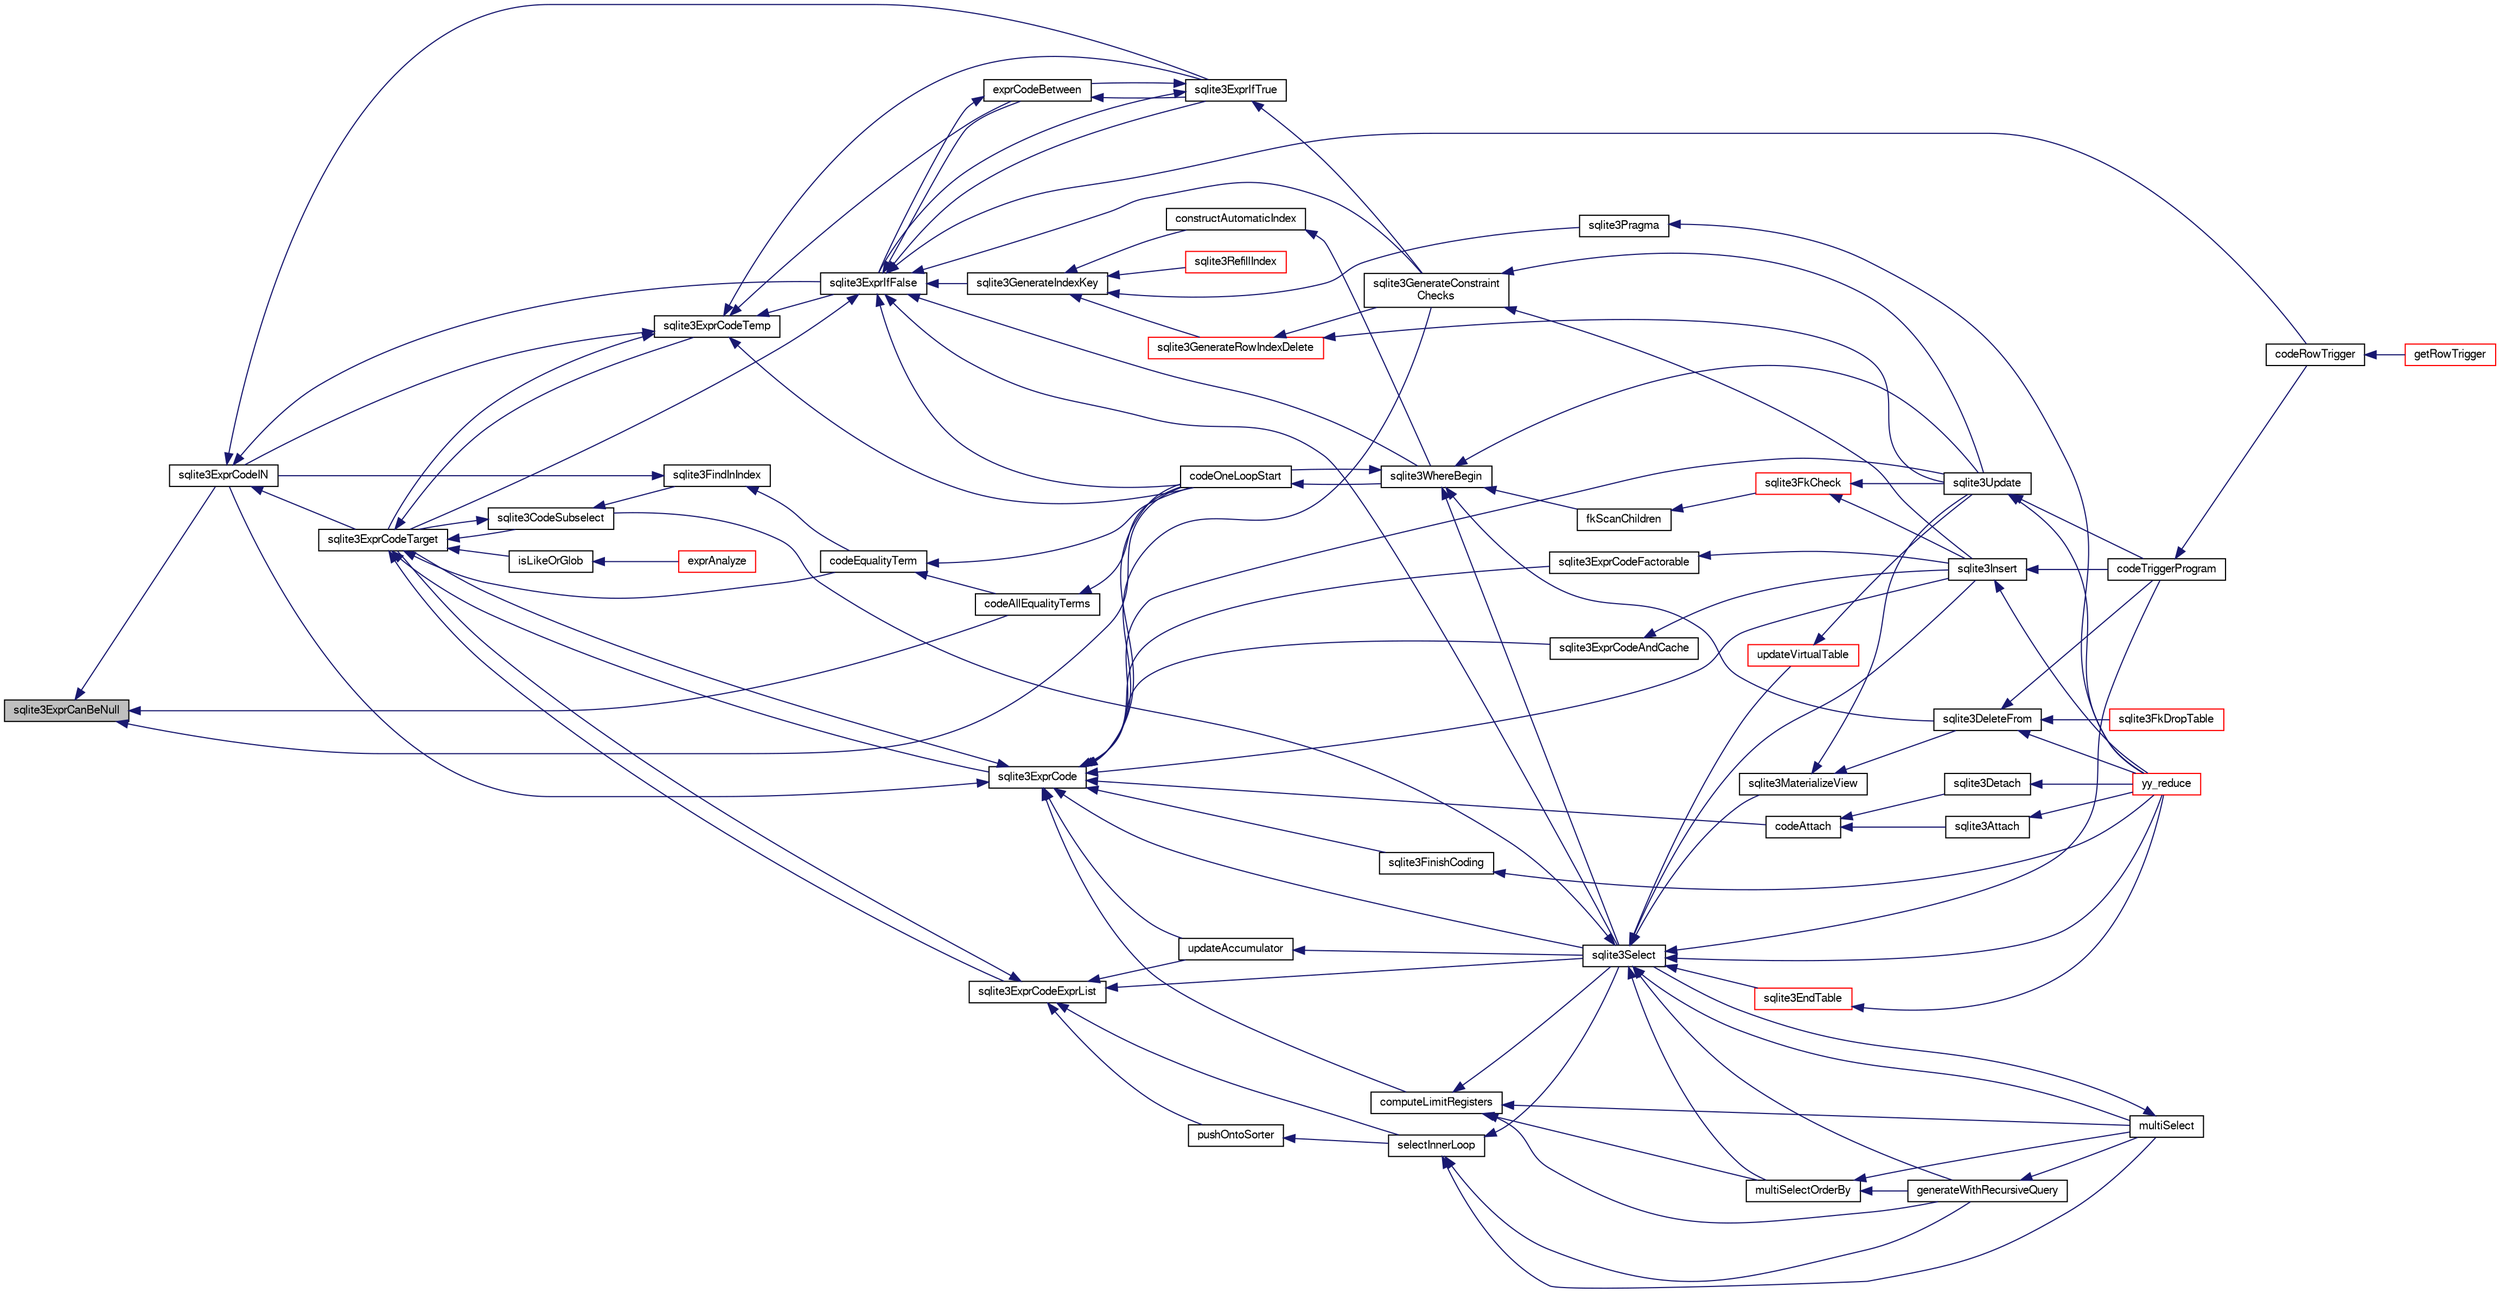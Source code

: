 digraph "sqlite3ExprCanBeNull"
{
  edge [fontname="FreeSans",fontsize="10",labelfontname="FreeSans",labelfontsize="10"];
  node [fontname="FreeSans",fontsize="10",shape=record];
  rankdir="LR";
  Node515984 [label="sqlite3ExprCanBeNull",height=0.2,width=0.4,color="black", fillcolor="grey75", style="filled", fontcolor="black"];
  Node515984 -> Node515985 [dir="back",color="midnightblue",fontsize="10",style="solid",fontname="FreeSans"];
  Node515985 [label="sqlite3ExprCodeIN",height=0.2,width=0.4,color="black", fillcolor="white", style="filled",URL="$sqlite3_8c.html#ad9cf4f5b5ffb90c24a4a0900c8626193"];
  Node515985 -> Node515986 [dir="back",color="midnightblue",fontsize="10",style="solid",fontname="FreeSans"];
  Node515986 [label="sqlite3ExprCodeTarget",height=0.2,width=0.4,color="black", fillcolor="white", style="filled",URL="$sqlite3_8c.html#a4f308397a0a3ed299ed31aaa1ae2a293"];
  Node515986 -> Node515987 [dir="back",color="midnightblue",fontsize="10",style="solid",fontname="FreeSans"];
  Node515987 [label="sqlite3CodeSubselect",height=0.2,width=0.4,color="black", fillcolor="white", style="filled",URL="$sqlite3_8c.html#aa69b46d2204a1d1b110107a1be12ee0c"];
  Node515987 -> Node515988 [dir="back",color="midnightblue",fontsize="10",style="solid",fontname="FreeSans"];
  Node515988 [label="sqlite3FindInIndex",height=0.2,width=0.4,color="black", fillcolor="white", style="filled",URL="$sqlite3_8c.html#af7d8c56ab0231f44bb5f87b3fafeffb2"];
  Node515988 -> Node515985 [dir="back",color="midnightblue",fontsize="10",style="solid",fontname="FreeSans"];
  Node515988 -> Node515989 [dir="back",color="midnightblue",fontsize="10",style="solid",fontname="FreeSans"];
  Node515989 [label="codeEqualityTerm",height=0.2,width=0.4,color="black", fillcolor="white", style="filled",URL="$sqlite3_8c.html#ad88a57073f031452c9843e97f15acc47"];
  Node515989 -> Node515990 [dir="back",color="midnightblue",fontsize="10",style="solid",fontname="FreeSans"];
  Node515990 [label="codeAllEqualityTerms",height=0.2,width=0.4,color="black", fillcolor="white", style="filled",URL="$sqlite3_8c.html#a3095598b812500a4efe41bf17cd49381"];
  Node515990 -> Node515991 [dir="back",color="midnightblue",fontsize="10",style="solid",fontname="FreeSans"];
  Node515991 [label="codeOneLoopStart",height=0.2,width=0.4,color="black", fillcolor="white", style="filled",URL="$sqlite3_8c.html#aa868875120b151c169cc79139ed6e008"];
  Node515991 -> Node515992 [dir="back",color="midnightblue",fontsize="10",style="solid",fontname="FreeSans"];
  Node515992 [label="sqlite3WhereBegin",height=0.2,width=0.4,color="black", fillcolor="white", style="filled",URL="$sqlite3_8c.html#acad049f5c9a96a8118cffd5e5ce89f7c"];
  Node515992 -> Node515993 [dir="back",color="midnightblue",fontsize="10",style="solid",fontname="FreeSans"];
  Node515993 [label="sqlite3DeleteFrom",height=0.2,width=0.4,color="black", fillcolor="white", style="filled",URL="$sqlite3_8c.html#ab9b4b45349188b49eabb23f94608a091"];
  Node515993 -> Node515994 [dir="back",color="midnightblue",fontsize="10",style="solid",fontname="FreeSans"];
  Node515994 [label="sqlite3FkDropTable",height=0.2,width=0.4,color="red", fillcolor="white", style="filled",URL="$sqlite3_8c.html#a1218c6fc74e89152ceaa4760e82f5ef9"];
  Node515993 -> Node515998 [dir="back",color="midnightblue",fontsize="10",style="solid",fontname="FreeSans"];
  Node515998 [label="codeTriggerProgram",height=0.2,width=0.4,color="black", fillcolor="white", style="filled",URL="$sqlite3_8c.html#a120801f59d9281d201d2ff4b2606836e"];
  Node515998 -> Node515999 [dir="back",color="midnightblue",fontsize="10",style="solid",fontname="FreeSans"];
  Node515999 [label="codeRowTrigger",height=0.2,width=0.4,color="black", fillcolor="white", style="filled",URL="$sqlite3_8c.html#a463cea5aaaf388b560b206570a0022fc"];
  Node515999 -> Node516000 [dir="back",color="midnightblue",fontsize="10",style="solid",fontname="FreeSans"];
  Node516000 [label="getRowTrigger",height=0.2,width=0.4,color="red", fillcolor="white", style="filled",URL="$sqlite3_8c.html#a69626ef20b540d1a2b19cf56f3f45689"];
  Node515993 -> Node515996 [dir="back",color="midnightblue",fontsize="10",style="solid",fontname="FreeSans"];
  Node515996 [label="yy_reduce",height=0.2,width=0.4,color="red", fillcolor="white", style="filled",URL="$sqlite3_8c.html#a7c419a9b25711c666a9a2449ef377f14"];
  Node515992 -> Node516009 [dir="back",color="midnightblue",fontsize="10",style="solid",fontname="FreeSans"];
  Node516009 [label="fkScanChildren",height=0.2,width=0.4,color="black", fillcolor="white", style="filled",URL="$sqlite3_8c.html#a67c9dcb484336b3155e7a82a037d4691"];
  Node516009 -> Node516010 [dir="back",color="midnightblue",fontsize="10",style="solid",fontname="FreeSans"];
  Node516010 [label="sqlite3FkCheck",height=0.2,width=0.4,color="red", fillcolor="white", style="filled",URL="$sqlite3_8c.html#aa38fb76c7d6f48f19772877a41703b92"];
  Node516010 -> Node516005 [dir="back",color="midnightblue",fontsize="10",style="solid",fontname="FreeSans"];
  Node516005 [label="sqlite3Insert",height=0.2,width=0.4,color="black", fillcolor="white", style="filled",URL="$sqlite3_8c.html#a5b17c9c2000bae6bdff8e6be48d7dc2b"];
  Node516005 -> Node515998 [dir="back",color="midnightblue",fontsize="10",style="solid",fontname="FreeSans"];
  Node516005 -> Node515996 [dir="back",color="midnightblue",fontsize="10",style="solid",fontname="FreeSans"];
  Node516010 -> Node516006 [dir="back",color="midnightblue",fontsize="10",style="solid",fontname="FreeSans"];
  Node516006 [label="sqlite3Update",height=0.2,width=0.4,color="black", fillcolor="white", style="filled",URL="$sqlite3_8c.html#ac5aa67c46e8cc8174566fabe6809fafa"];
  Node516006 -> Node515998 [dir="back",color="midnightblue",fontsize="10",style="solid",fontname="FreeSans"];
  Node516006 -> Node515996 [dir="back",color="midnightblue",fontsize="10",style="solid",fontname="FreeSans"];
  Node515992 -> Node516011 [dir="back",color="midnightblue",fontsize="10",style="solid",fontname="FreeSans"];
  Node516011 [label="sqlite3Select",height=0.2,width=0.4,color="black", fillcolor="white", style="filled",URL="$sqlite3_8c.html#a2465ee8c956209ba4b272477b7c21a45"];
  Node516011 -> Node515987 [dir="back",color="midnightblue",fontsize="10",style="solid",fontname="FreeSans"];
  Node516011 -> Node516012 [dir="back",color="midnightblue",fontsize="10",style="solid",fontname="FreeSans"];
  Node516012 [label="sqlite3EndTable",height=0.2,width=0.4,color="red", fillcolor="white", style="filled",URL="$sqlite3_8c.html#a7b5f2c66c0f0b6f819d970ca389768b0"];
  Node516012 -> Node515996 [dir="back",color="midnightblue",fontsize="10",style="solid",fontname="FreeSans"];
  Node516011 -> Node516014 [dir="back",color="midnightblue",fontsize="10",style="solid",fontname="FreeSans"];
  Node516014 [label="sqlite3MaterializeView",height=0.2,width=0.4,color="black", fillcolor="white", style="filled",URL="$sqlite3_8c.html#a4557984b0b75f998fb0c3f231c9b1def"];
  Node516014 -> Node515993 [dir="back",color="midnightblue",fontsize="10",style="solid",fontname="FreeSans"];
  Node516014 -> Node516006 [dir="back",color="midnightblue",fontsize="10",style="solid",fontname="FreeSans"];
  Node516011 -> Node516005 [dir="back",color="midnightblue",fontsize="10",style="solid",fontname="FreeSans"];
  Node516011 -> Node516015 [dir="back",color="midnightblue",fontsize="10",style="solid",fontname="FreeSans"];
  Node516015 [label="generateWithRecursiveQuery",height=0.2,width=0.4,color="black", fillcolor="white", style="filled",URL="$sqlite3_8c.html#ade2c3663fa9c3b9676507984b9483942"];
  Node516015 -> Node516016 [dir="back",color="midnightblue",fontsize="10",style="solid",fontname="FreeSans"];
  Node516016 [label="multiSelect",height=0.2,width=0.4,color="black", fillcolor="white", style="filled",URL="$sqlite3_8c.html#a6456c61f3d9b2389738753cedfa24fa7"];
  Node516016 -> Node516011 [dir="back",color="midnightblue",fontsize="10",style="solid",fontname="FreeSans"];
  Node516011 -> Node516016 [dir="back",color="midnightblue",fontsize="10",style="solid",fontname="FreeSans"];
  Node516011 -> Node516017 [dir="back",color="midnightblue",fontsize="10",style="solid",fontname="FreeSans"];
  Node516017 [label="multiSelectOrderBy",height=0.2,width=0.4,color="black", fillcolor="white", style="filled",URL="$sqlite3_8c.html#afcdb8488c6f4dfdadaf9f04bca35b808"];
  Node516017 -> Node516015 [dir="back",color="midnightblue",fontsize="10",style="solid",fontname="FreeSans"];
  Node516017 -> Node516016 [dir="back",color="midnightblue",fontsize="10",style="solid",fontname="FreeSans"];
  Node516011 -> Node515998 [dir="back",color="midnightblue",fontsize="10",style="solid",fontname="FreeSans"];
  Node516011 -> Node516018 [dir="back",color="midnightblue",fontsize="10",style="solid",fontname="FreeSans"];
  Node516018 [label="updateVirtualTable",height=0.2,width=0.4,color="red", fillcolor="white", style="filled",URL="$sqlite3_8c.html#a740220531db9293c39a2cdd7da3f74e1"];
  Node516018 -> Node516006 [dir="back",color="midnightblue",fontsize="10",style="solid",fontname="FreeSans"];
  Node516011 -> Node515996 [dir="back",color="midnightblue",fontsize="10",style="solid",fontname="FreeSans"];
  Node515992 -> Node516006 [dir="back",color="midnightblue",fontsize="10",style="solid",fontname="FreeSans"];
  Node515992 -> Node515991 [dir="back",color="midnightblue",fontsize="10",style="solid",fontname="FreeSans"];
  Node515989 -> Node515991 [dir="back",color="midnightblue",fontsize="10",style="solid",fontname="FreeSans"];
  Node515987 -> Node515986 [dir="back",color="midnightblue",fontsize="10",style="solid",fontname="FreeSans"];
  Node515986 -> Node516019 [dir="back",color="midnightblue",fontsize="10",style="solid",fontname="FreeSans"];
  Node516019 [label="sqlite3ExprCodeTemp",height=0.2,width=0.4,color="black", fillcolor="white", style="filled",URL="$sqlite3_8c.html#a3bc5c1ccb3c5851847e2aeb4a84ae1fc"];
  Node516019 -> Node515985 [dir="back",color="midnightblue",fontsize="10",style="solid",fontname="FreeSans"];
  Node516019 -> Node515986 [dir="back",color="midnightblue",fontsize="10",style="solid",fontname="FreeSans"];
  Node516019 -> Node516020 [dir="back",color="midnightblue",fontsize="10",style="solid",fontname="FreeSans"];
  Node516020 [label="exprCodeBetween",height=0.2,width=0.4,color="black", fillcolor="white", style="filled",URL="$sqlite3_8c.html#abd053493214542bca8f406f42145d173"];
  Node516020 -> Node516021 [dir="back",color="midnightblue",fontsize="10",style="solid",fontname="FreeSans"];
  Node516021 [label="sqlite3ExprIfTrue",height=0.2,width=0.4,color="black", fillcolor="white", style="filled",URL="$sqlite3_8c.html#ad93a55237c23e1b743ab1f59df1a1444"];
  Node516021 -> Node516020 [dir="back",color="midnightblue",fontsize="10",style="solid",fontname="FreeSans"];
  Node516021 -> Node516022 [dir="back",color="midnightblue",fontsize="10",style="solid",fontname="FreeSans"];
  Node516022 [label="sqlite3ExprIfFalse",height=0.2,width=0.4,color="black", fillcolor="white", style="filled",URL="$sqlite3_8c.html#af97ecccb5d56e321e118414b08f65b71"];
  Node516022 -> Node515986 [dir="back",color="midnightblue",fontsize="10",style="solid",fontname="FreeSans"];
  Node516022 -> Node516020 [dir="back",color="midnightblue",fontsize="10",style="solid",fontname="FreeSans"];
  Node516022 -> Node516021 [dir="back",color="midnightblue",fontsize="10",style="solid",fontname="FreeSans"];
  Node516022 -> Node516023 [dir="back",color="midnightblue",fontsize="10",style="solid",fontname="FreeSans"];
  Node516023 [label="sqlite3GenerateIndexKey",height=0.2,width=0.4,color="black", fillcolor="white", style="filled",URL="$sqlite3_8c.html#ab85ac93d5c5e6760f45f07897be7f272"];
  Node516023 -> Node516024 [dir="back",color="midnightblue",fontsize="10",style="solid",fontname="FreeSans"];
  Node516024 [label="sqlite3RefillIndex",height=0.2,width=0.4,color="red", fillcolor="white", style="filled",URL="$sqlite3_8c.html#a17be5b679d9181b961ea9ba4a18d4f80"];
  Node516023 -> Node516031 [dir="back",color="midnightblue",fontsize="10",style="solid",fontname="FreeSans"];
  Node516031 [label="sqlite3GenerateRowIndexDelete",height=0.2,width=0.4,color="red", fillcolor="white", style="filled",URL="$sqlite3_8c.html#a09c23ae08a7c469d62705f067d7a2135"];
  Node516031 -> Node516004 [dir="back",color="midnightblue",fontsize="10",style="solid",fontname="FreeSans"];
  Node516004 [label="sqlite3GenerateConstraint\lChecks",height=0.2,width=0.4,color="black", fillcolor="white", style="filled",URL="$sqlite3_8c.html#aef639c1e6a0c0a67ca6e7690ad931bd2"];
  Node516004 -> Node516005 [dir="back",color="midnightblue",fontsize="10",style="solid",fontname="FreeSans"];
  Node516004 -> Node516006 [dir="back",color="midnightblue",fontsize="10",style="solid",fontname="FreeSans"];
  Node516031 -> Node516006 [dir="back",color="midnightblue",fontsize="10",style="solid",fontname="FreeSans"];
  Node516023 -> Node516032 [dir="back",color="midnightblue",fontsize="10",style="solid",fontname="FreeSans"];
  Node516032 [label="sqlite3Pragma",height=0.2,width=0.4,color="black", fillcolor="white", style="filled",URL="$sqlite3_8c.html#a111391370f58f8e6a6eca51fd34d62ed"];
  Node516032 -> Node515996 [dir="back",color="midnightblue",fontsize="10",style="solid",fontname="FreeSans"];
  Node516023 -> Node516033 [dir="back",color="midnightblue",fontsize="10",style="solid",fontname="FreeSans"];
  Node516033 [label="constructAutomaticIndex",height=0.2,width=0.4,color="black", fillcolor="white", style="filled",URL="$sqlite3_8c.html#aad43d38bc718f4c8e8d0dd8f33ed526f"];
  Node516033 -> Node515992 [dir="back",color="midnightblue",fontsize="10",style="solid",fontname="FreeSans"];
  Node516022 -> Node516004 [dir="back",color="midnightblue",fontsize="10",style="solid",fontname="FreeSans"];
  Node516022 -> Node516011 [dir="back",color="midnightblue",fontsize="10",style="solid",fontname="FreeSans"];
  Node516022 -> Node515999 [dir="back",color="midnightblue",fontsize="10",style="solid",fontname="FreeSans"];
  Node516022 -> Node515991 [dir="back",color="midnightblue",fontsize="10",style="solid",fontname="FreeSans"];
  Node516022 -> Node515992 [dir="back",color="midnightblue",fontsize="10",style="solid",fontname="FreeSans"];
  Node516021 -> Node516004 [dir="back",color="midnightblue",fontsize="10",style="solid",fontname="FreeSans"];
  Node516020 -> Node516022 [dir="back",color="midnightblue",fontsize="10",style="solid",fontname="FreeSans"];
  Node516019 -> Node516021 [dir="back",color="midnightblue",fontsize="10",style="solid",fontname="FreeSans"];
  Node516019 -> Node516022 [dir="back",color="midnightblue",fontsize="10",style="solid",fontname="FreeSans"];
  Node516019 -> Node515991 [dir="back",color="midnightblue",fontsize="10",style="solid",fontname="FreeSans"];
  Node515986 -> Node516034 [dir="back",color="midnightblue",fontsize="10",style="solid",fontname="FreeSans"];
  Node516034 [label="sqlite3ExprCode",height=0.2,width=0.4,color="black", fillcolor="white", style="filled",URL="$sqlite3_8c.html#a75f270fb0b111b86924cca4ea507b417"];
  Node516034 -> Node515985 [dir="back",color="midnightblue",fontsize="10",style="solid",fontname="FreeSans"];
  Node516034 -> Node515986 [dir="back",color="midnightblue",fontsize="10",style="solid",fontname="FreeSans"];
  Node516034 -> Node516035 [dir="back",color="midnightblue",fontsize="10",style="solid",fontname="FreeSans"];
  Node516035 [label="sqlite3ExprCodeFactorable",height=0.2,width=0.4,color="black", fillcolor="white", style="filled",URL="$sqlite3_8c.html#a843f7fd58eec5a683c1fd8435fcd1e84"];
  Node516035 -> Node516005 [dir="back",color="midnightblue",fontsize="10",style="solid",fontname="FreeSans"];
  Node516034 -> Node516036 [dir="back",color="midnightblue",fontsize="10",style="solid",fontname="FreeSans"];
  Node516036 [label="sqlite3ExprCodeAndCache",height=0.2,width=0.4,color="black", fillcolor="white", style="filled",URL="$sqlite3_8c.html#ae3e46527d9b7fc9cb9236d21a5e6b1d8"];
  Node516036 -> Node516005 [dir="back",color="midnightblue",fontsize="10",style="solid",fontname="FreeSans"];
  Node516034 -> Node516037 [dir="back",color="midnightblue",fontsize="10",style="solid",fontname="FreeSans"];
  Node516037 [label="codeAttach",height=0.2,width=0.4,color="black", fillcolor="white", style="filled",URL="$sqlite3_8c.html#ade4e9e30d828a19c191fdcb098676d5b"];
  Node516037 -> Node516038 [dir="back",color="midnightblue",fontsize="10",style="solid",fontname="FreeSans"];
  Node516038 [label="sqlite3Detach",height=0.2,width=0.4,color="black", fillcolor="white", style="filled",URL="$sqlite3_8c.html#ab1a5a0b01c7560aef5e0b8603a68747d"];
  Node516038 -> Node515996 [dir="back",color="midnightblue",fontsize="10",style="solid",fontname="FreeSans"];
  Node516037 -> Node516039 [dir="back",color="midnightblue",fontsize="10",style="solid",fontname="FreeSans"];
  Node516039 [label="sqlite3Attach",height=0.2,width=0.4,color="black", fillcolor="white", style="filled",URL="$sqlite3_8c.html#ae0907fe0b43cc1b4c7e6a16213e8546f"];
  Node516039 -> Node515996 [dir="back",color="midnightblue",fontsize="10",style="solid",fontname="FreeSans"];
  Node516034 -> Node516040 [dir="back",color="midnightblue",fontsize="10",style="solid",fontname="FreeSans"];
  Node516040 [label="sqlite3FinishCoding",height=0.2,width=0.4,color="black", fillcolor="white", style="filled",URL="$sqlite3_8c.html#a651bc5b446c276c092705856d995b278"];
  Node516040 -> Node515996 [dir="back",color="midnightblue",fontsize="10",style="solid",fontname="FreeSans"];
  Node516034 -> Node516005 [dir="back",color="midnightblue",fontsize="10",style="solid",fontname="FreeSans"];
  Node516034 -> Node516004 [dir="back",color="midnightblue",fontsize="10",style="solid",fontname="FreeSans"];
  Node516034 -> Node516041 [dir="back",color="midnightblue",fontsize="10",style="solid",fontname="FreeSans"];
  Node516041 [label="computeLimitRegisters",height=0.2,width=0.4,color="black", fillcolor="white", style="filled",URL="$sqlite3_8c.html#ae9d37055e4905929b6f6cda5461e2f37"];
  Node516041 -> Node516015 [dir="back",color="midnightblue",fontsize="10",style="solid",fontname="FreeSans"];
  Node516041 -> Node516016 [dir="back",color="midnightblue",fontsize="10",style="solid",fontname="FreeSans"];
  Node516041 -> Node516017 [dir="back",color="midnightblue",fontsize="10",style="solid",fontname="FreeSans"];
  Node516041 -> Node516011 [dir="back",color="midnightblue",fontsize="10",style="solid",fontname="FreeSans"];
  Node516034 -> Node516042 [dir="back",color="midnightblue",fontsize="10",style="solid",fontname="FreeSans"];
  Node516042 [label="updateAccumulator",height=0.2,width=0.4,color="black", fillcolor="white", style="filled",URL="$sqlite3_8c.html#a1681660dd3ecd50c8727d6e56a537bd9"];
  Node516042 -> Node516011 [dir="back",color="midnightblue",fontsize="10",style="solid",fontname="FreeSans"];
  Node516034 -> Node516011 [dir="back",color="midnightblue",fontsize="10",style="solid",fontname="FreeSans"];
  Node516034 -> Node516006 [dir="back",color="midnightblue",fontsize="10",style="solid",fontname="FreeSans"];
  Node516034 -> Node515991 [dir="back",color="midnightblue",fontsize="10",style="solid",fontname="FreeSans"];
  Node515986 -> Node516043 [dir="back",color="midnightblue",fontsize="10",style="solid",fontname="FreeSans"];
  Node516043 [label="sqlite3ExprCodeExprList",height=0.2,width=0.4,color="black", fillcolor="white", style="filled",URL="$sqlite3_8c.html#a05b2b3dc3de7565de24eb3a2ff4e9566"];
  Node516043 -> Node515986 [dir="back",color="midnightblue",fontsize="10",style="solid",fontname="FreeSans"];
  Node516043 -> Node516044 [dir="back",color="midnightblue",fontsize="10",style="solid",fontname="FreeSans"];
  Node516044 [label="pushOntoSorter",height=0.2,width=0.4,color="black", fillcolor="white", style="filled",URL="$sqlite3_8c.html#a4555397beb584a386e7739cf022a6651"];
  Node516044 -> Node516045 [dir="back",color="midnightblue",fontsize="10",style="solid",fontname="FreeSans"];
  Node516045 [label="selectInnerLoop",height=0.2,width=0.4,color="black", fillcolor="white", style="filled",URL="$sqlite3_8c.html#ababe0933661ebe67eb0e6074bb1fd411"];
  Node516045 -> Node516015 [dir="back",color="midnightblue",fontsize="10",style="solid",fontname="FreeSans"];
  Node516045 -> Node516016 [dir="back",color="midnightblue",fontsize="10",style="solid",fontname="FreeSans"];
  Node516045 -> Node516011 [dir="back",color="midnightblue",fontsize="10",style="solid",fontname="FreeSans"];
  Node516043 -> Node516045 [dir="back",color="midnightblue",fontsize="10",style="solid",fontname="FreeSans"];
  Node516043 -> Node516042 [dir="back",color="midnightblue",fontsize="10",style="solid",fontname="FreeSans"];
  Node516043 -> Node516011 [dir="back",color="midnightblue",fontsize="10",style="solid",fontname="FreeSans"];
  Node515986 -> Node516046 [dir="back",color="midnightblue",fontsize="10",style="solid",fontname="FreeSans"];
  Node516046 [label="isLikeOrGlob",height=0.2,width=0.4,color="black", fillcolor="white", style="filled",URL="$sqlite3_8c.html#a6c38e495198bf8976f68d1a6ebd74a50"];
  Node516046 -> Node516047 [dir="back",color="midnightblue",fontsize="10",style="solid",fontname="FreeSans"];
  Node516047 [label="exprAnalyze",height=0.2,width=0.4,color="red", fillcolor="white", style="filled",URL="$sqlite3_8c.html#acb10e48c9a4184a4edd9bfd5b14ad0b7"];
  Node515986 -> Node515989 [dir="back",color="midnightblue",fontsize="10",style="solid",fontname="FreeSans"];
  Node515985 -> Node516021 [dir="back",color="midnightblue",fontsize="10",style="solid",fontname="FreeSans"];
  Node515985 -> Node516022 [dir="back",color="midnightblue",fontsize="10",style="solid",fontname="FreeSans"];
  Node515984 -> Node515990 [dir="back",color="midnightblue",fontsize="10",style="solid",fontname="FreeSans"];
  Node515984 -> Node515991 [dir="back",color="midnightblue",fontsize="10",style="solid",fontname="FreeSans"];
}
